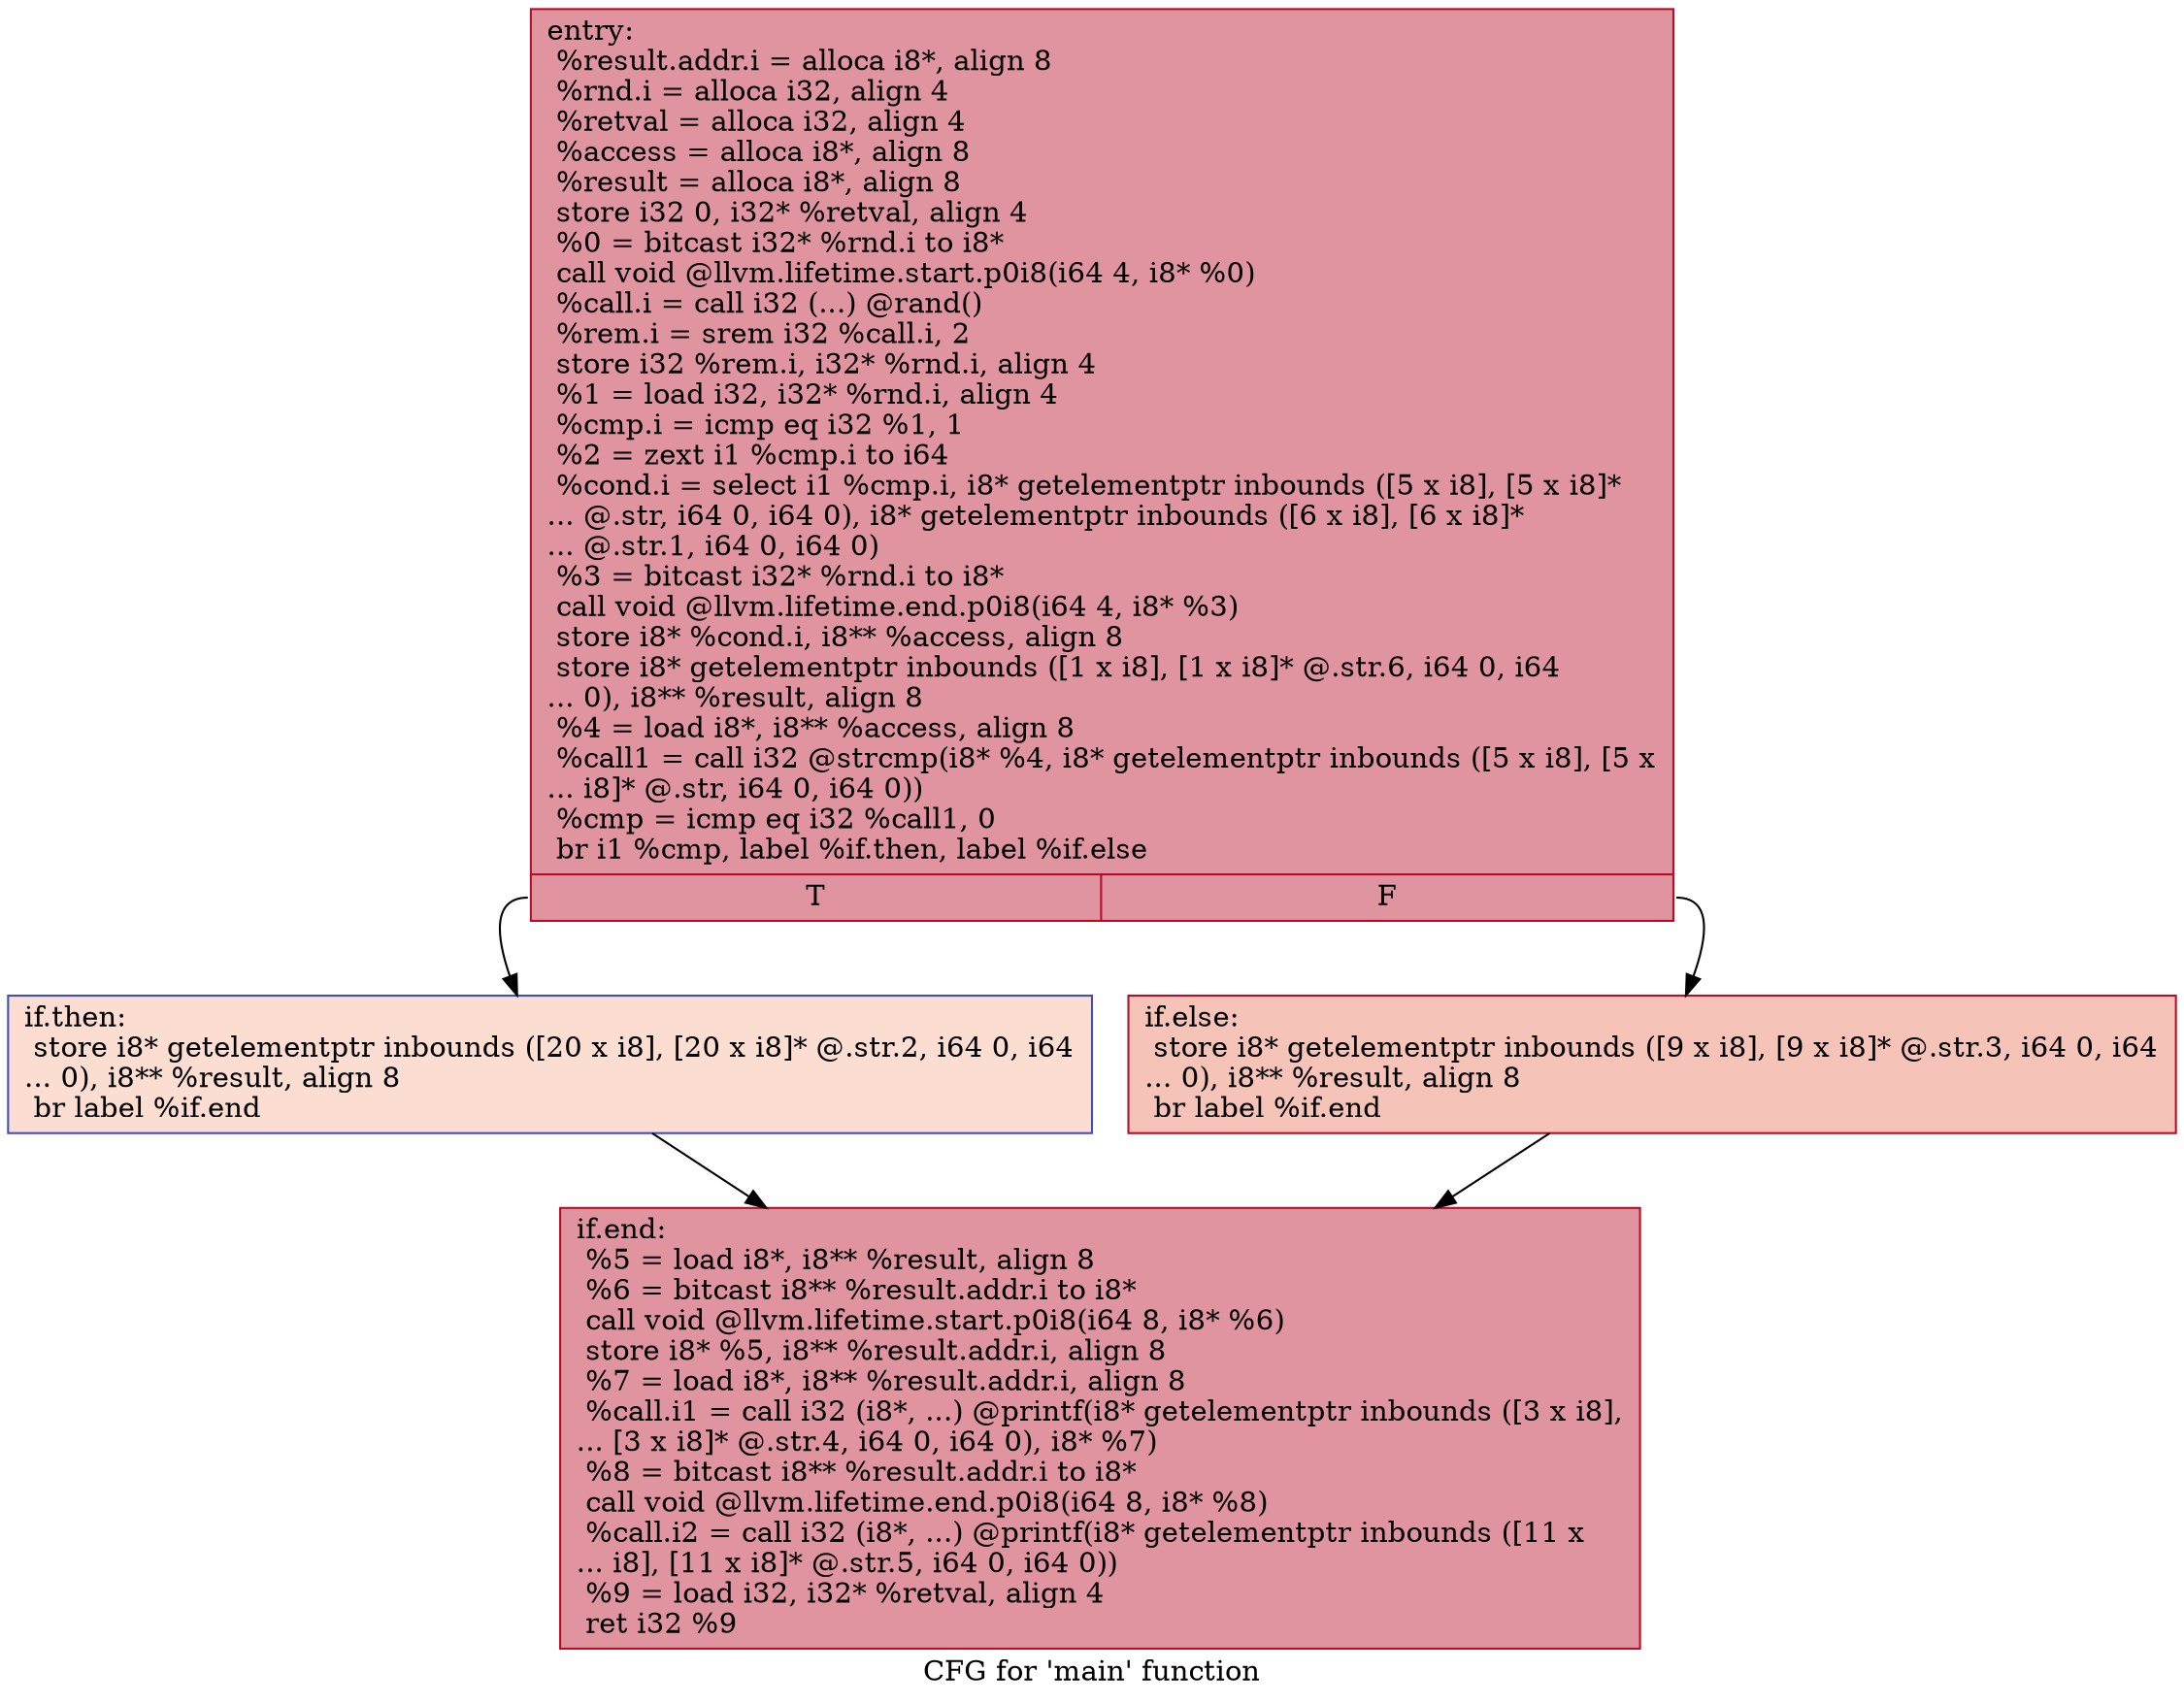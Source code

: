 digraph "CFG for 'main' function" {
	label="CFG for 'main' function";

	Node0x5563b2a72d20 [shape=record,color="#b70d28ff", style=filled, fillcolor="#b70d2870",label="{entry:\l  %result.addr.i = alloca i8*, align 8\l  %rnd.i = alloca i32, align 4\l  %retval = alloca i32, align 4\l  %access = alloca i8*, align 8\l  %result = alloca i8*, align 8\l  store i32 0, i32* %retval, align 4\l  %0 = bitcast i32* %rnd.i to i8*\l  call void @llvm.lifetime.start.p0i8(i64 4, i8* %0)\l  %call.i = call i32 (...) @rand()\l  %rem.i = srem i32 %call.i, 2\l  store i32 %rem.i, i32* %rnd.i, align 4\l  %1 = load i32, i32* %rnd.i, align 4\l  %cmp.i = icmp eq i32 %1, 1\l  %2 = zext i1 %cmp.i to i64\l  %cond.i = select i1 %cmp.i, i8* getelementptr inbounds ([5 x i8], [5 x i8]*\l... @.str, i64 0, i64 0), i8* getelementptr inbounds ([6 x i8], [6 x i8]*\l... @.str.1, i64 0, i64 0)\l  %3 = bitcast i32* %rnd.i to i8*\l  call void @llvm.lifetime.end.p0i8(i64 4, i8* %3)\l  store i8* %cond.i, i8** %access, align 8\l  store i8* getelementptr inbounds ([1 x i8], [1 x i8]* @.str.6, i64 0, i64\l... 0), i8** %result, align 8\l  %4 = load i8*, i8** %access, align 8\l  %call1 = call i32 @strcmp(i8* %4, i8* getelementptr inbounds ([5 x i8], [5 x\l... i8]* @.str, i64 0, i64 0))\l  %cmp = icmp eq i32 %call1, 0\l  br i1 %cmp, label %if.then, label %if.else\l|{<s0>T|<s1>F}}"];
	Node0x5563b2a72d20:s0 -> Node0x5563b2a736b0;
	Node0x5563b2a72d20:s1 -> Node0x5563b2a73780;
	Node0x5563b2a736b0 [shape=record,color="#3d50c3ff", style=filled, fillcolor="#f7b39670",label="{if.then:                                          \l  store i8* getelementptr inbounds ([20 x i8], [20 x i8]* @.str.2, i64 0, i64\l... 0), i8** %result, align 8\l  br label %if.end\l}"];
	Node0x5563b2a736b0 -> Node0x5563b2a73ae0;
	Node0x5563b2a73780 [shape=record,color="#b70d28ff", style=filled, fillcolor="#e8765c70",label="{if.else:                                          \l  store i8* getelementptr inbounds ([9 x i8], [9 x i8]* @.str.3, i64 0, i64\l... 0), i8** %result, align 8\l  br label %if.end\l}"];
	Node0x5563b2a73780 -> Node0x5563b2a73ae0;
	Node0x5563b2a73ae0 [shape=record,color="#b70d28ff", style=filled, fillcolor="#b70d2870",label="{if.end:                                           \l  %5 = load i8*, i8** %result, align 8\l  %6 = bitcast i8** %result.addr.i to i8*\l  call void @llvm.lifetime.start.p0i8(i64 8, i8* %6)\l  store i8* %5, i8** %result.addr.i, align 8\l  %7 = load i8*, i8** %result.addr.i, align 8\l  %call.i1 = call i32 (i8*, ...) @printf(i8* getelementptr inbounds ([3 x i8],\l... [3 x i8]* @.str.4, i64 0, i64 0), i8* %7)\l  %8 = bitcast i8** %result.addr.i to i8*\l  call void @llvm.lifetime.end.p0i8(i64 8, i8* %8)\l  %call.i2 = call i32 (i8*, ...) @printf(i8* getelementptr inbounds ([11 x\l... i8], [11 x i8]* @.str.5, i64 0, i64 0))\l  %9 = load i32, i32* %retval, align 4\l  ret i32 %9\l}"];
}
